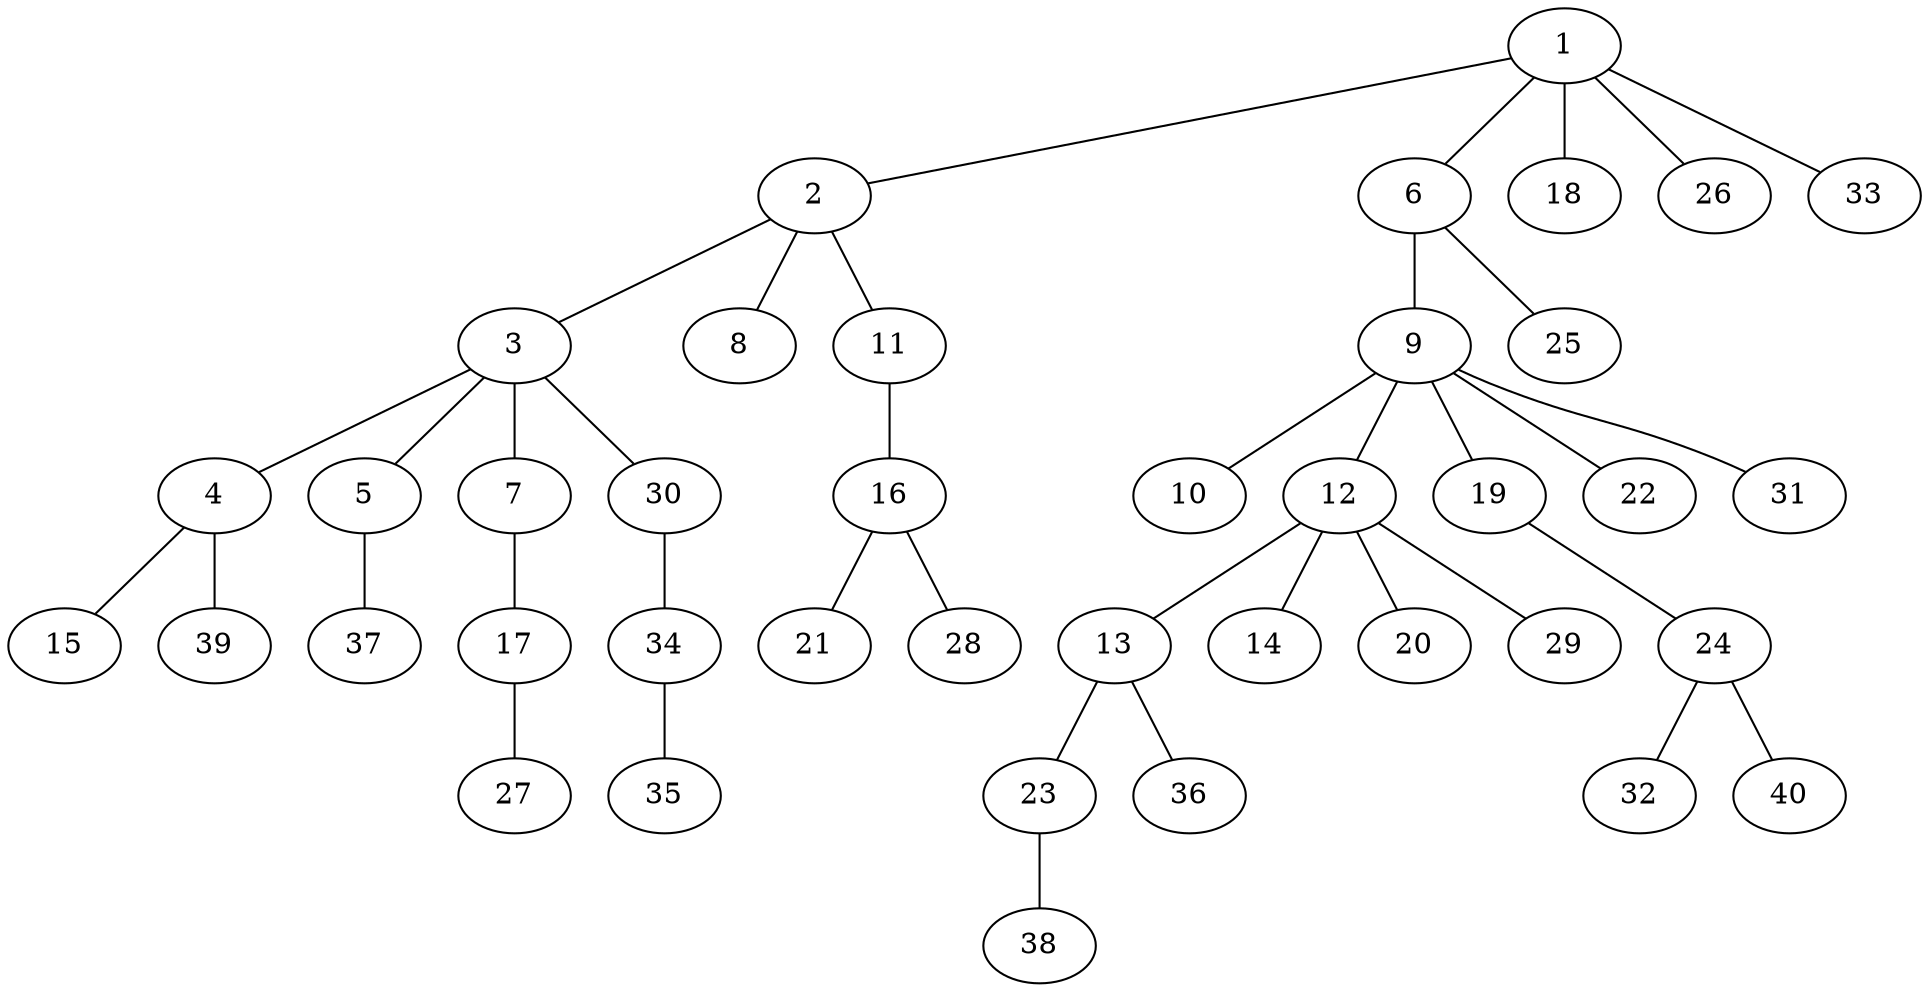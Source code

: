 graph graphname {1--2
1--6
1--18
1--26
1--33
2--3
2--8
2--11
3--4
3--5
3--7
3--30
4--15
4--39
5--37
6--9
6--25
7--17
9--10
9--12
9--19
9--22
9--31
11--16
12--13
12--14
12--20
12--29
13--23
13--36
16--21
16--28
17--27
19--24
23--38
24--32
24--40
30--34
34--35
}
